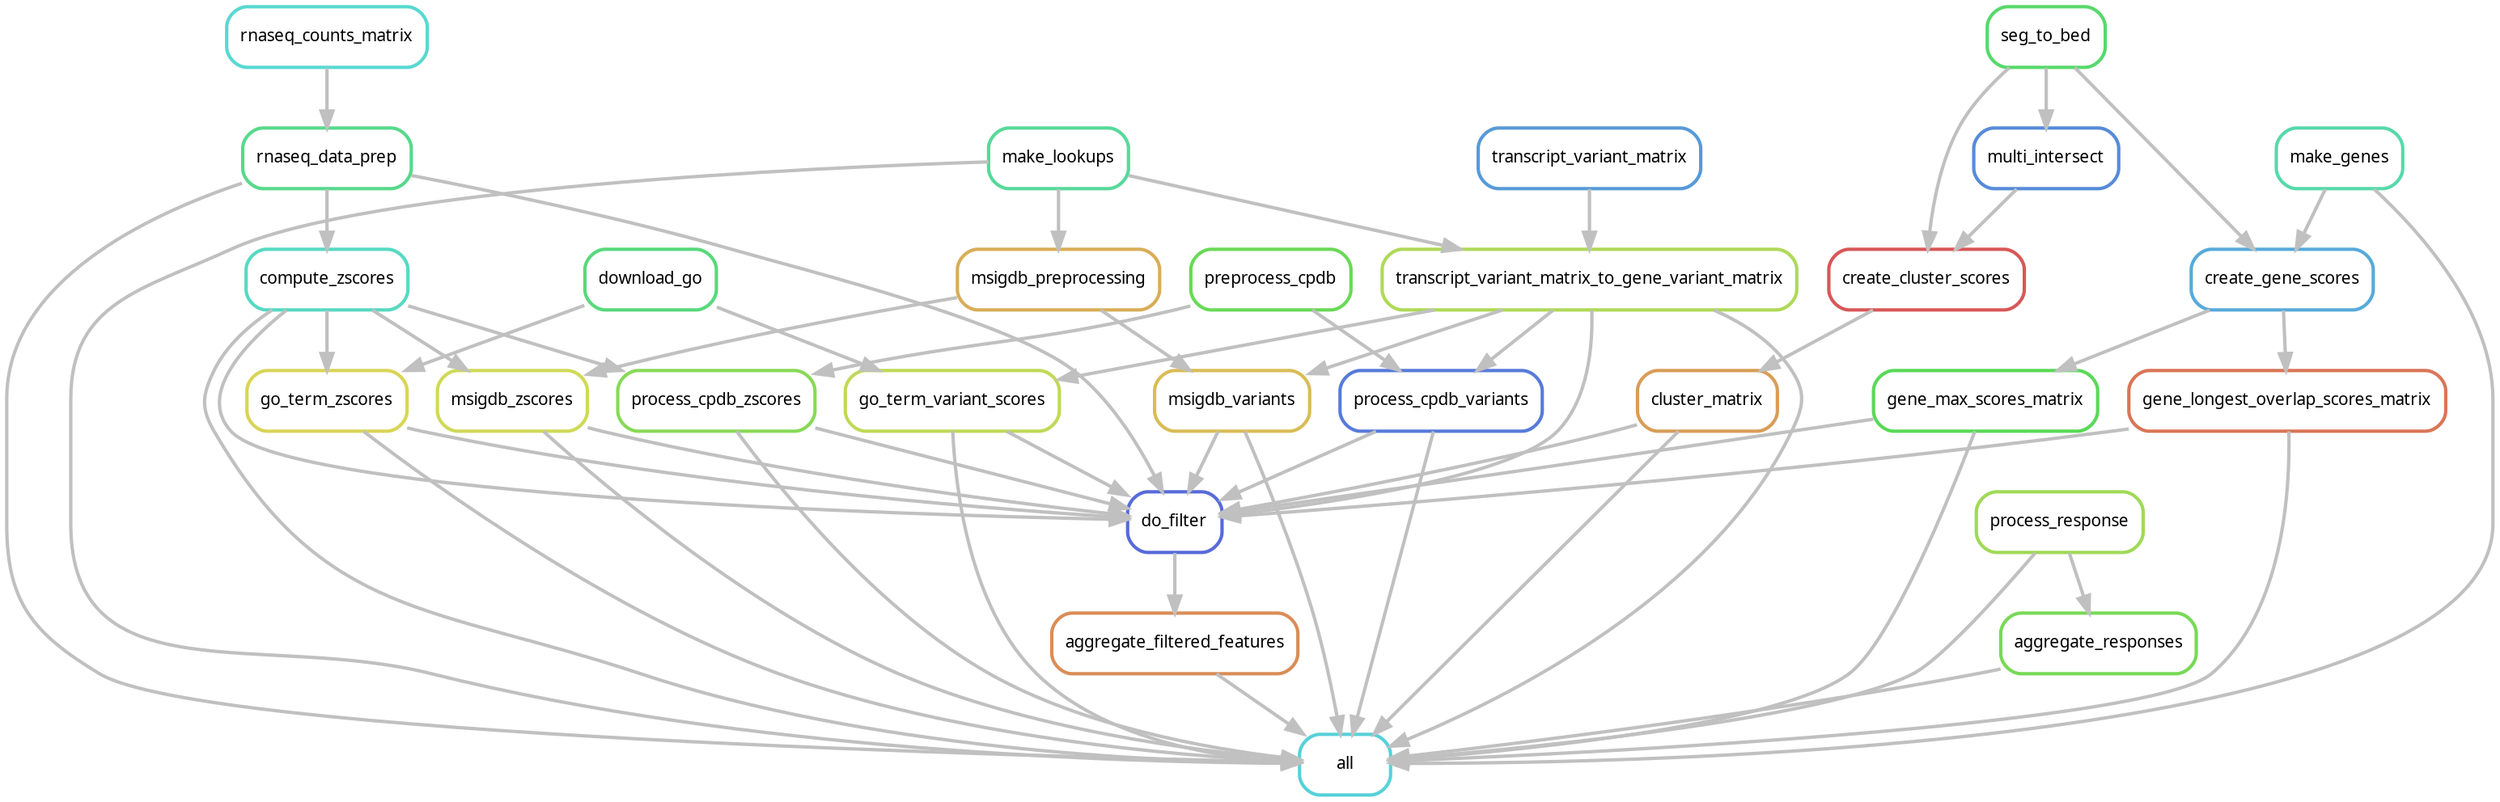 digraph snakemake_dag {
    graph[bgcolor=white, margin=0];
    node[shape=box, style=rounded, fontname=sans,                 fontsize=10, penwidth=2];
    edge[penwidth=2, color=grey];
	0[label = "aggregate_filtered_features", color = "0.07 0.6 0.85", style="rounded"];
	1[label = "gene_longest_overlap_scores_matrix", color = "0.04 0.6 0.85", style="rounded"];
	2[label = "gene_max_scores_matrix", color = "0.33 0.6 0.85", style="rounded"];
	3[label = "create_cluster_scores", color = "0.00 0.6 0.85", style="rounded"];
	4[label = "download_go", color = "0.38 0.6 0.85", style="rounded"];
	5[label = "rnaseq_data_prep", color = "0.40 0.6 0.85", style="rounded"];
	6[label = "make_lookups", color = "0.42 0.6 0.85", style="rounded"];
	7[label = "make_genes", color = "0.44 0.6 0.85", style="rounded"];
	8[label = "compute_zscores", color = "0.47 0.6 0.85", style="rounded"];
	9[label = "msigdb_preprocessing", color = "0.11 0.6 0.85", style="rounded"];
	10[label = "msigdb_variants", color = "0.13 0.6 0.85", style="rounded"];
	11[label = "rnaseq_counts_matrix", color = "0.49 0.6 0.85", style="rounded"];
	12[label = "go_term_zscores", color = "0.16 0.6 0.85", style="rounded"];
	13[label = "msigdb_zscores", color = "0.18 0.6 0.85", style="rounded"];
	14[label = "cluster_matrix", color = "0.09 0.6 0.85", style="rounded"];
	15[label = "go_term_variant_scores", color = "0.20 0.6 0.85", style="rounded"];
	16[label = "create_gene_scores", color = "0.56 0.6 0.85", style="rounded"];
	17[label = "transcript_variant_matrix", color = "0.58 0.6 0.85", style="rounded"];
	18[label = "transcript_variant_matrix_to_gene_variant_matrix", color = "0.22 0.6 0.85", style="rounded"];
	19[label = "process_response", color = "0.24 0.6 0.85", style="rounded"];
	20[label = "multi_intersect", color = "0.60 0.6 0.85", style="rounded"];
	21[label = "process_cpdb_zscores", color = "0.27 0.6 0.85", style="rounded"];
	22[label = "seg_to_bed", color = "0.36 0.6 0.85", style="rounded"];
	23[label = "aggregate_responses", color = "0.29 0.6 0.85", style="rounded"];
	24[label = "all", color = "0.51 0.6 0.85", style="rounded"];
	25[label = "process_cpdb_variants", color = "0.62 0.6 0.85", style="rounded"];
	26[label = "preprocess_cpdb", color = "0.31 0.6 0.85", style="rounded"];
	27[label = "do_filter", color = "0.64 0.6 0.85", style="rounded"];
	27 -> 0
	16 -> 1
	16 -> 2
	22 -> 3
	20 -> 3
	11 -> 5
	5 -> 8
	6 -> 9
	18 -> 10
	9 -> 10
	8 -> 12
	4 -> 12
	8 -> 13
	9 -> 13
	3 -> 14
	18 -> 15
	4 -> 15
	22 -> 16
	7 -> 16
	17 -> 18
	6 -> 18
	22 -> 20
	8 -> 21
	26 -> 21
	19 -> 23
	0 -> 24
	21 -> 24
	1 -> 24
	2 -> 24
	18 -> 24
	19 -> 24
	6 -> 24
	5 -> 24
	14 -> 24
	7 -> 24
	8 -> 24
	10 -> 24
	23 -> 24
	13 -> 24
	25 -> 24
	12 -> 24
	15 -> 24
	18 -> 25
	26 -> 25
	1 -> 27
	2 -> 27
	18 -> 27
	5 -> 27
	14 -> 27
	21 -> 27
	8 -> 27
	10 -> 27
	12 -> 27
	25 -> 27
	13 -> 27
	15 -> 27
}            
